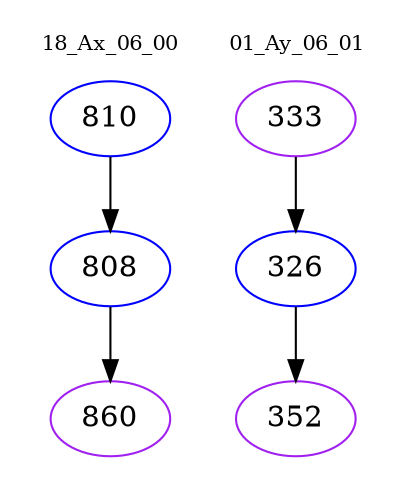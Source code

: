 digraph{
subgraph cluster_0 {
color = white
label = "18_Ax_06_00";
fontsize=10;
T0_810 [label="810", color="blue"]
T0_810 -> T0_808 [color="black"]
T0_808 [label="808", color="blue"]
T0_808 -> T0_860 [color="black"]
T0_860 [label="860", color="purple"]
}
subgraph cluster_1 {
color = white
label = "01_Ay_06_01";
fontsize=10;
T1_333 [label="333", color="purple"]
T1_333 -> T1_326 [color="black"]
T1_326 [label="326", color="blue"]
T1_326 -> T1_352 [color="black"]
T1_352 [label="352", color="purple"]
}
}
